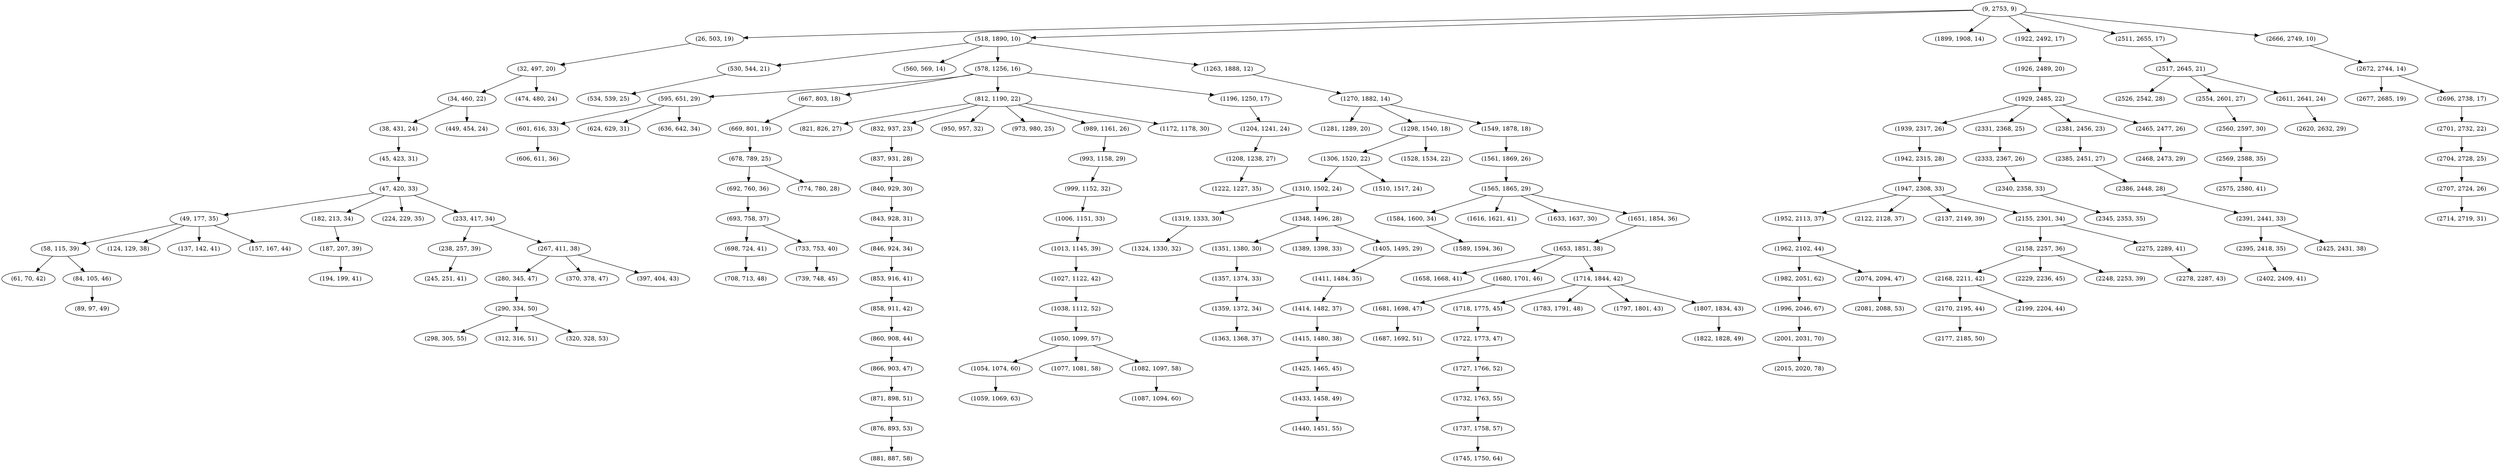 digraph tree {
    "(9, 2753, 9)";
    "(26, 503, 19)";
    "(32, 497, 20)";
    "(34, 460, 22)";
    "(38, 431, 24)";
    "(45, 423, 31)";
    "(47, 420, 33)";
    "(49, 177, 35)";
    "(58, 115, 39)";
    "(61, 70, 42)";
    "(84, 105, 46)";
    "(89, 97, 49)";
    "(124, 129, 38)";
    "(137, 142, 41)";
    "(157, 167, 44)";
    "(182, 213, 34)";
    "(187, 207, 39)";
    "(194, 199, 41)";
    "(224, 229, 35)";
    "(233, 417, 34)";
    "(238, 257, 39)";
    "(245, 251, 41)";
    "(267, 411, 38)";
    "(280, 345, 47)";
    "(290, 334, 50)";
    "(298, 305, 55)";
    "(312, 316, 51)";
    "(320, 328, 53)";
    "(370, 378, 47)";
    "(397, 404, 43)";
    "(449, 454, 24)";
    "(474, 480, 24)";
    "(518, 1890, 10)";
    "(530, 544, 21)";
    "(534, 539, 25)";
    "(560, 569, 14)";
    "(578, 1256, 16)";
    "(595, 651, 29)";
    "(601, 616, 33)";
    "(606, 611, 36)";
    "(624, 629, 31)";
    "(636, 642, 34)";
    "(667, 803, 18)";
    "(669, 801, 19)";
    "(678, 789, 25)";
    "(692, 760, 36)";
    "(693, 758, 37)";
    "(698, 724, 41)";
    "(708, 713, 48)";
    "(733, 753, 40)";
    "(739, 748, 45)";
    "(774, 780, 28)";
    "(812, 1190, 22)";
    "(821, 826, 27)";
    "(832, 937, 23)";
    "(837, 931, 28)";
    "(840, 929, 30)";
    "(843, 928, 31)";
    "(846, 924, 34)";
    "(853, 916, 41)";
    "(858, 911, 42)";
    "(860, 908, 44)";
    "(866, 903, 47)";
    "(871, 898, 51)";
    "(876, 893, 53)";
    "(881, 887, 58)";
    "(950, 957, 32)";
    "(973, 980, 25)";
    "(989, 1161, 26)";
    "(993, 1158, 29)";
    "(999, 1152, 32)";
    "(1006, 1151, 33)";
    "(1013, 1145, 39)";
    "(1027, 1122, 42)";
    "(1038, 1112, 52)";
    "(1050, 1099, 57)";
    "(1054, 1074, 60)";
    "(1059, 1069, 63)";
    "(1077, 1081, 58)";
    "(1082, 1097, 58)";
    "(1087, 1094, 60)";
    "(1172, 1178, 30)";
    "(1196, 1250, 17)";
    "(1204, 1241, 24)";
    "(1208, 1238, 27)";
    "(1222, 1227, 35)";
    "(1263, 1888, 12)";
    "(1270, 1882, 14)";
    "(1281, 1289, 20)";
    "(1298, 1540, 18)";
    "(1306, 1520, 22)";
    "(1310, 1502, 24)";
    "(1319, 1333, 30)";
    "(1324, 1330, 32)";
    "(1348, 1496, 28)";
    "(1351, 1380, 30)";
    "(1357, 1374, 33)";
    "(1359, 1372, 34)";
    "(1363, 1368, 37)";
    "(1389, 1398, 33)";
    "(1405, 1495, 29)";
    "(1411, 1484, 35)";
    "(1414, 1482, 37)";
    "(1415, 1480, 38)";
    "(1425, 1465, 45)";
    "(1433, 1458, 49)";
    "(1440, 1451, 55)";
    "(1510, 1517, 24)";
    "(1528, 1534, 22)";
    "(1549, 1878, 18)";
    "(1561, 1869, 26)";
    "(1565, 1865, 29)";
    "(1584, 1600, 34)";
    "(1589, 1594, 36)";
    "(1616, 1621, 41)";
    "(1633, 1637, 30)";
    "(1651, 1854, 36)";
    "(1653, 1851, 38)";
    "(1658, 1668, 41)";
    "(1680, 1701, 46)";
    "(1681, 1698, 47)";
    "(1687, 1692, 51)";
    "(1714, 1844, 42)";
    "(1718, 1775, 45)";
    "(1722, 1773, 47)";
    "(1727, 1766, 52)";
    "(1732, 1763, 55)";
    "(1737, 1758, 57)";
    "(1745, 1750, 64)";
    "(1783, 1791, 48)";
    "(1797, 1801, 43)";
    "(1807, 1834, 43)";
    "(1822, 1828, 49)";
    "(1899, 1908, 14)";
    "(1922, 2492, 17)";
    "(1926, 2489, 20)";
    "(1929, 2485, 22)";
    "(1939, 2317, 26)";
    "(1942, 2315, 28)";
    "(1947, 2308, 33)";
    "(1952, 2113, 37)";
    "(1962, 2102, 44)";
    "(1982, 2051, 62)";
    "(1996, 2046, 67)";
    "(2001, 2031, 70)";
    "(2015, 2020, 78)";
    "(2074, 2094, 47)";
    "(2081, 2088, 53)";
    "(2122, 2128, 37)";
    "(2137, 2149, 39)";
    "(2155, 2301, 34)";
    "(2158, 2257, 36)";
    "(2168, 2211, 42)";
    "(2170, 2195, 44)";
    "(2177, 2185, 50)";
    "(2199, 2204, 44)";
    "(2229, 2236, 45)";
    "(2248, 2253, 39)";
    "(2275, 2289, 41)";
    "(2278, 2287, 43)";
    "(2331, 2368, 25)";
    "(2333, 2367, 26)";
    "(2340, 2358, 33)";
    "(2345, 2353, 35)";
    "(2381, 2456, 23)";
    "(2385, 2451, 27)";
    "(2386, 2448, 28)";
    "(2391, 2441, 33)";
    "(2395, 2418, 35)";
    "(2402, 2409, 41)";
    "(2425, 2431, 38)";
    "(2465, 2477, 26)";
    "(2468, 2473, 29)";
    "(2511, 2655, 17)";
    "(2517, 2645, 21)";
    "(2526, 2542, 28)";
    "(2554, 2601, 27)";
    "(2560, 2597, 30)";
    "(2569, 2588, 35)";
    "(2575, 2580, 41)";
    "(2611, 2641, 24)";
    "(2620, 2632, 29)";
    "(2666, 2749, 10)";
    "(2672, 2744, 14)";
    "(2677, 2685, 19)";
    "(2696, 2738, 17)";
    "(2701, 2732, 22)";
    "(2704, 2728, 25)";
    "(2707, 2724, 26)";
    "(2714, 2719, 31)";
    "(9, 2753, 9)" -> "(26, 503, 19)";
    "(9, 2753, 9)" -> "(518, 1890, 10)";
    "(9, 2753, 9)" -> "(1899, 1908, 14)";
    "(9, 2753, 9)" -> "(1922, 2492, 17)";
    "(9, 2753, 9)" -> "(2511, 2655, 17)";
    "(9, 2753, 9)" -> "(2666, 2749, 10)";
    "(26, 503, 19)" -> "(32, 497, 20)";
    "(32, 497, 20)" -> "(34, 460, 22)";
    "(32, 497, 20)" -> "(474, 480, 24)";
    "(34, 460, 22)" -> "(38, 431, 24)";
    "(34, 460, 22)" -> "(449, 454, 24)";
    "(38, 431, 24)" -> "(45, 423, 31)";
    "(45, 423, 31)" -> "(47, 420, 33)";
    "(47, 420, 33)" -> "(49, 177, 35)";
    "(47, 420, 33)" -> "(182, 213, 34)";
    "(47, 420, 33)" -> "(224, 229, 35)";
    "(47, 420, 33)" -> "(233, 417, 34)";
    "(49, 177, 35)" -> "(58, 115, 39)";
    "(49, 177, 35)" -> "(124, 129, 38)";
    "(49, 177, 35)" -> "(137, 142, 41)";
    "(49, 177, 35)" -> "(157, 167, 44)";
    "(58, 115, 39)" -> "(61, 70, 42)";
    "(58, 115, 39)" -> "(84, 105, 46)";
    "(84, 105, 46)" -> "(89, 97, 49)";
    "(182, 213, 34)" -> "(187, 207, 39)";
    "(187, 207, 39)" -> "(194, 199, 41)";
    "(233, 417, 34)" -> "(238, 257, 39)";
    "(233, 417, 34)" -> "(267, 411, 38)";
    "(238, 257, 39)" -> "(245, 251, 41)";
    "(267, 411, 38)" -> "(280, 345, 47)";
    "(267, 411, 38)" -> "(370, 378, 47)";
    "(267, 411, 38)" -> "(397, 404, 43)";
    "(280, 345, 47)" -> "(290, 334, 50)";
    "(290, 334, 50)" -> "(298, 305, 55)";
    "(290, 334, 50)" -> "(312, 316, 51)";
    "(290, 334, 50)" -> "(320, 328, 53)";
    "(518, 1890, 10)" -> "(530, 544, 21)";
    "(518, 1890, 10)" -> "(560, 569, 14)";
    "(518, 1890, 10)" -> "(578, 1256, 16)";
    "(518, 1890, 10)" -> "(1263, 1888, 12)";
    "(530, 544, 21)" -> "(534, 539, 25)";
    "(578, 1256, 16)" -> "(595, 651, 29)";
    "(578, 1256, 16)" -> "(667, 803, 18)";
    "(578, 1256, 16)" -> "(812, 1190, 22)";
    "(578, 1256, 16)" -> "(1196, 1250, 17)";
    "(595, 651, 29)" -> "(601, 616, 33)";
    "(595, 651, 29)" -> "(624, 629, 31)";
    "(595, 651, 29)" -> "(636, 642, 34)";
    "(601, 616, 33)" -> "(606, 611, 36)";
    "(667, 803, 18)" -> "(669, 801, 19)";
    "(669, 801, 19)" -> "(678, 789, 25)";
    "(678, 789, 25)" -> "(692, 760, 36)";
    "(678, 789, 25)" -> "(774, 780, 28)";
    "(692, 760, 36)" -> "(693, 758, 37)";
    "(693, 758, 37)" -> "(698, 724, 41)";
    "(693, 758, 37)" -> "(733, 753, 40)";
    "(698, 724, 41)" -> "(708, 713, 48)";
    "(733, 753, 40)" -> "(739, 748, 45)";
    "(812, 1190, 22)" -> "(821, 826, 27)";
    "(812, 1190, 22)" -> "(832, 937, 23)";
    "(812, 1190, 22)" -> "(950, 957, 32)";
    "(812, 1190, 22)" -> "(973, 980, 25)";
    "(812, 1190, 22)" -> "(989, 1161, 26)";
    "(812, 1190, 22)" -> "(1172, 1178, 30)";
    "(832, 937, 23)" -> "(837, 931, 28)";
    "(837, 931, 28)" -> "(840, 929, 30)";
    "(840, 929, 30)" -> "(843, 928, 31)";
    "(843, 928, 31)" -> "(846, 924, 34)";
    "(846, 924, 34)" -> "(853, 916, 41)";
    "(853, 916, 41)" -> "(858, 911, 42)";
    "(858, 911, 42)" -> "(860, 908, 44)";
    "(860, 908, 44)" -> "(866, 903, 47)";
    "(866, 903, 47)" -> "(871, 898, 51)";
    "(871, 898, 51)" -> "(876, 893, 53)";
    "(876, 893, 53)" -> "(881, 887, 58)";
    "(989, 1161, 26)" -> "(993, 1158, 29)";
    "(993, 1158, 29)" -> "(999, 1152, 32)";
    "(999, 1152, 32)" -> "(1006, 1151, 33)";
    "(1006, 1151, 33)" -> "(1013, 1145, 39)";
    "(1013, 1145, 39)" -> "(1027, 1122, 42)";
    "(1027, 1122, 42)" -> "(1038, 1112, 52)";
    "(1038, 1112, 52)" -> "(1050, 1099, 57)";
    "(1050, 1099, 57)" -> "(1054, 1074, 60)";
    "(1050, 1099, 57)" -> "(1077, 1081, 58)";
    "(1050, 1099, 57)" -> "(1082, 1097, 58)";
    "(1054, 1074, 60)" -> "(1059, 1069, 63)";
    "(1082, 1097, 58)" -> "(1087, 1094, 60)";
    "(1196, 1250, 17)" -> "(1204, 1241, 24)";
    "(1204, 1241, 24)" -> "(1208, 1238, 27)";
    "(1208, 1238, 27)" -> "(1222, 1227, 35)";
    "(1263, 1888, 12)" -> "(1270, 1882, 14)";
    "(1270, 1882, 14)" -> "(1281, 1289, 20)";
    "(1270, 1882, 14)" -> "(1298, 1540, 18)";
    "(1270, 1882, 14)" -> "(1549, 1878, 18)";
    "(1298, 1540, 18)" -> "(1306, 1520, 22)";
    "(1298, 1540, 18)" -> "(1528, 1534, 22)";
    "(1306, 1520, 22)" -> "(1310, 1502, 24)";
    "(1306, 1520, 22)" -> "(1510, 1517, 24)";
    "(1310, 1502, 24)" -> "(1319, 1333, 30)";
    "(1310, 1502, 24)" -> "(1348, 1496, 28)";
    "(1319, 1333, 30)" -> "(1324, 1330, 32)";
    "(1348, 1496, 28)" -> "(1351, 1380, 30)";
    "(1348, 1496, 28)" -> "(1389, 1398, 33)";
    "(1348, 1496, 28)" -> "(1405, 1495, 29)";
    "(1351, 1380, 30)" -> "(1357, 1374, 33)";
    "(1357, 1374, 33)" -> "(1359, 1372, 34)";
    "(1359, 1372, 34)" -> "(1363, 1368, 37)";
    "(1405, 1495, 29)" -> "(1411, 1484, 35)";
    "(1411, 1484, 35)" -> "(1414, 1482, 37)";
    "(1414, 1482, 37)" -> "(1415, 1480, 38)";
    "(1415, 1480, 38)" -> "(1425, 1465, 45)";
    "(1425, 1465, 45)" -> "(1433, 1458, 49)";
    "(1433, 1458, 49)" -> "(1440, 1451, 55)";
    "(1549, 1878, 18)" -> "(1561, 1869, 26)";
    "(1561, 1869, 26)" -> "(1565, 1865, 29)";
    "(1565, 1865, 29)" -> "(1584, 1600, 34)";
    "(1565, 1865, 29)" -> "(1616, 1621, 41)";
    "(1565, 1865, 29)" -> "(1633, 1637, 30)";
    "(1565, 1865, 29)" -> "(1651, 1854, 36)";
    "(1584, 1600, 34)" -> "(1589, 1594, 36)";
    "(1651, 1854, 36)" -> "(1653, 1851, 38)";
    "(1653, 1851, 38)" -> "(1658, 1668, 41)";
    "(1653, 1851, 38)" -> "(1680, 1701, 46)";
    "(1653, 1851, 38)" -> "(1714, 1844, 42)";
    "(1680, 1701, 46)" -> "(1681, 1698, 47)";
    "(1681, 1698, 47)" -> "(1687, 1692, 51)";
    "(1714, 1844, 42)" -> "(1718, 1775, 45)";
    "(1714, 1844, 42)" -> "(1783, 1791, 48)";
    "(1714, 1844, 42)" -> "(1797, 1801, 43)";
    "(1714, 1844, 42)" -> "(1807, 1834, 43)";
    "(1718, 1775, 45)" -> "(1722, 1773, 47)";
    "(1722, 1773, 47)" -> "(1727, 1766, 52)";
    "(1727, 1766, 52)" -> "(1732, 1763, 55)";
    "(1732, 1763, 55)" -> "(1737, 1758, 57)";
    "(1737, 1758, 57)" -> "(1745, 1750, 64)";
    "(1807, 1834, 43)" -> "(1822, 1828, 49)";
    "(1922, 2492, 17)" -> "(1926, 2489, 20)";
    "(1926, 2489, 20)" -> "(1929, 2485, 22)";
    "(1929, 2485, 22)" -> "(1939, 2317, 26)";
    "(1929, 2485, 22)" -> "(2331, 2368, 25)";
    "(1929, 2485, 22)" -> "(2381, 2456, 23)";
    "(1929, 2485, 22)" -> "(2465, 2477, 26)";
    "(1939, 2317, 26)" -> "(1942, 2315, 28)";
    "(1942, 2315, 28)" -> "(1947, 2308, 33)";
    "(1947, 2308, 33)" -> "(1952, 2113, 37)";
    "(1947, 2308, 33)" -> "(2122, 2128, 37)";
    "(1947, 2308, 33)" -> "(2137, 2149, 39)";
    "(1947, 2308, 33)" -> "(2155, 2301, 34)";
    "(1952, 2113, 37)" -> "(1962, 2102, 44)";
    "(1962, 2102, 44)" -> "(1982, 2051, 62)";
    "(1962, 2102, 44)" -> "(2074, 2094, 47)";
    "(1982, 2051, 62)" -> "(1996, 2046, 67)";
    "(1996, 2046, 67)" -> "(2001, 2031, 70)";
    "(2001, 2031, 70)" -> "(2015, 2020, 78)";
    "(2074, 2094, 47)" -> "(2081, 2088, 53)";
    "(2155, 2301, 34)" -> "(2158, 2257, 36)";
    "(2155, 2301, 34)" -> "(2275, 2289, 41)";
    "(2158, 2257, 36)" -> "(2168, 2211, 42)";
    "(2158, 2257, 36)" -> "(2229, 2236, 45)";
    "(2158, 2257, 36)" -> "(2248, 2253, 39)";
    "(2168, 2211, 42)" -> "(2170, 2195, 44)";
    "(2168, 2211, 42)" -> "(2199, 2204, 44)";
    "(2170, 2195, 44)" -> "(2177, 2185, 50)";
    "(2275, 2289, 41)" -> "(2278, 2287, 43)";
    "(2331, 2368, 25)" -> "(2333, 2367, 26)";
    "(2333, 2367, 26)" -> "(2340, 2358, 33)";
    "(2340, 2358, 33)" -> "(2345, 2353, 35)";
    "(2381, 2456, 23)" -> "(2385, 2451, 27)";
    "(2385, 2451, 27)" -> "(2386, 2448, 28)";
    "(2386, 2448, 28)" -> "(2391, 2441, 33)";
    "(2391, 2441, 33)" -> "(2395, 2418, 35)";
    "(2391, 2441, 33)" -> "(2425, 2431, 38)";
    "(2395, 2418, 35)" -> "(2402, 2409, 41)";
    "(2465, 2477, 26)" -> "(2468, 2473, 29)";
    "(2511, 2655, 17)" -> "(2517, 2645, 21)";
    "(2517, 2645, 21)" -> "(2526, 2542, 28)";
    "(2517, 2645, 21)" -> "(2554, 2601, 27)";
    "(2517, 2645, 21)" -> "(2611, 2641, 24)";
    "(2554, 2601, 27)" -> "(2560, 2597, 30)";
    "(2560, 2597, 30)" -> "(2569, 2588, 35)";
    "(2569, 2588, 35)" -> "(2575, 2580, 41)";
    "(2611, 2641, 24)" -> "(2620, 2632, 29)";
    "(2666, 2749, 10)" -> "(2672, 2744, 14)";
    "(2672, 2744, 14)" -> "(2677, 2685, 19)";
    "(2672, 2744, 14)" -> "(2696, 2738, 17)";
    "(2696, 2738, 17)" -> "(2701, 2732, 22)";
    "(2701, 2732, 22)" -> "(2704, 2728, 25)";
    "(2704, 2728, 25)" -> "(2707, 2724, 26)";
    "(2707, 2724, 26)" -> "(2714, 2719, 31)";
}
